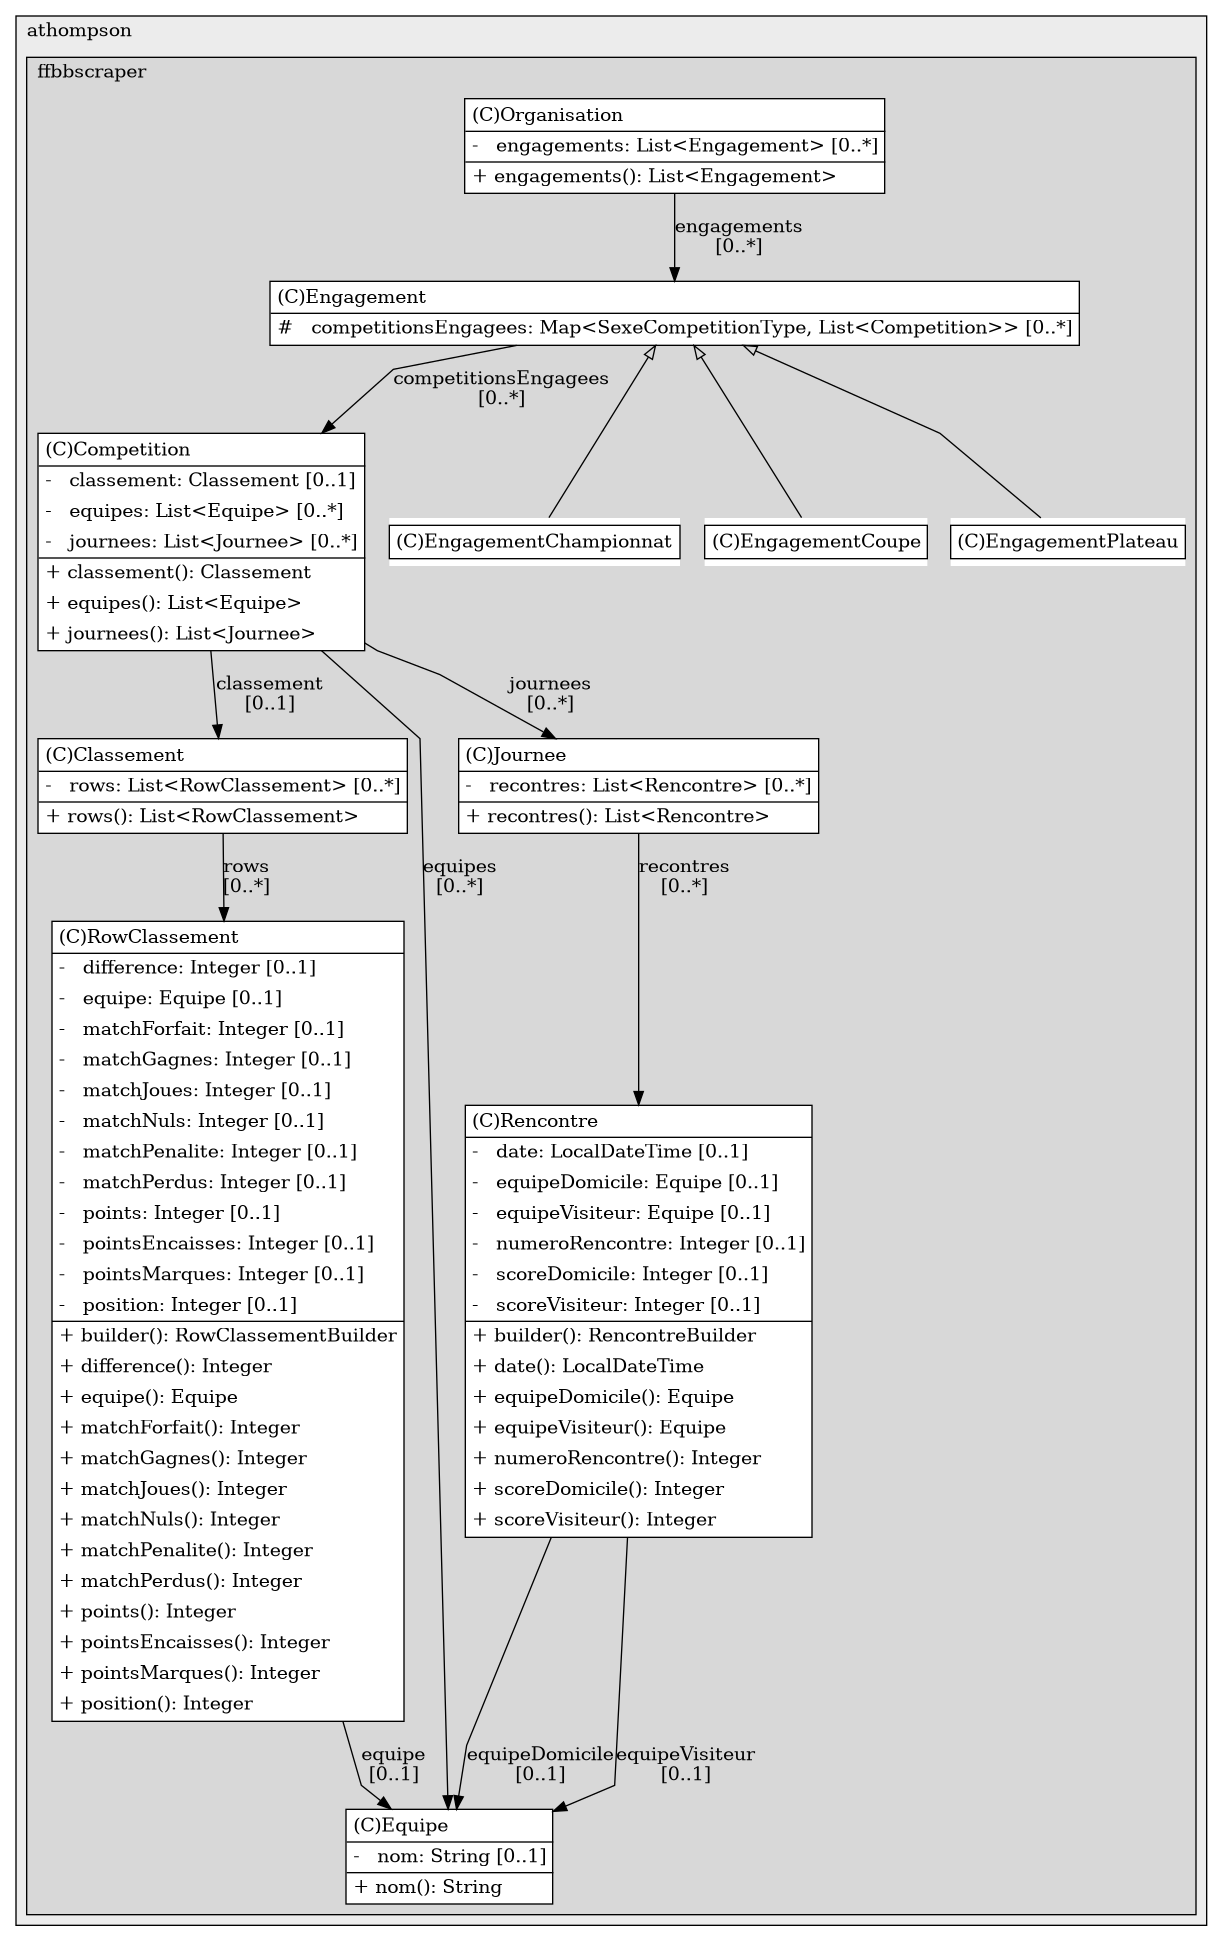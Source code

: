 @startuml

/' diagram meta data start
config=StructureConfiguration;
{
  "projectClassification": {
    "searchMode": "OpenProject", // OpenProject, AllProjects
    "includedProjects": "",
    "pathEndKeywords": "*.impl",
    "isClientPath": "",
    "isClientName": "",
    "isTestPath": "",
    "isTestName": "",
    "isMappingPath": "",
    "isMappingName": "",
    "isDataAccessPath": "",
    "isDataAccessName": "",
    "isDataStructurePath": "",
    "isDataStructureName": "",
    "isInterfaceStructuresPath": "",
    "isInterfaceStructuresName": "",
    "isEntryPointPath": "",
    "isEntryPointName": "",
    "treatFinalFieldsAsMandatory": false
  },
  "graphRestriction": {
    "classPackageExcludeFilter": "",
    "classPackageIncludeFilter": "",
    "classNameExcludeFilter": "",
    "classNameIncludeFilter": "",
    "methodNameExcludeFilter": "",
    "methodNameIncludeFilter": "",
    "removeByInheritance": "", // inheritance/annotation based filtering is done in a second step
    "removeByAnnotation": "",
    "removeByClassPackage": "", // cleanup the graph after inheritance/annotation based filtering is done
    "removeByClassName": "",
    "cutMappings": false,
    "cutEnum": true,
    "cutTests": true,
    "cutClient": true,
    "cutDataAccess": false,
    "cutInterfaceStructures": false,
    "cutDataStructures": false,
    "cutGetterAndSetter": true,
    "cutConstructors": true
  },
  "graphTraversal": {
    "forwardDepth": 6,
    "backwardDepth": 6,
    "classPackageExcludeFilter": "",
    "classPackageIncludeFilter": "",
    "classNameExcludeFilter": "",
    "classNameIncludeFilter": "",
    "methodNameExcludeFilter": "",
    "methodNameIncludeFilter": "",
    "hideMappings": false,
    "hideDataStructures": false,
    "hidePrivateMethods": true,
    "hideInterfaceCalls": true, // indirection: implementation -> interface (is hidden) -> implementation
    "onlyShowApplicationEntryPoints": false, // root node is included
    "useMethodCallsForStructureDiagram": "ForwardOnly" // ForwardOnly, BothDirections, No
  },
  "details": {
    "aggregation": "GroupByClass", // ByClass, GroupByClass, None
    "showClassGenericTypes": true,
    "showMethods": true,
    "showMethodParameterNames": true,
    "showMethodParameterTypes": true,
    "showMethodReturnType": true,
    "showPackageLevels": 2,
    "showDetailedClassStructure": true
  },
  "rootClass": "fr.athompson.ffbbscraper.entities.Organisation",
  "extensionCallbackMethod": "" // qualified.class.name#methodName - signature: public static String method(String)
}
diagram meta data end '/



digraph g {
    rankdir="TB"
    splines=polyline
    

'nodes 
subgraph cluster_2128802603 { 
   	label=athompson
	labeljust=l
	fillcolor="#ececec"
	style=filled
   
   subgraph cluster_1483982757 { 
   	label=ffbbscraper
	labeljust=l
	fillcolor="#d8d8d8"
	style=filled
   
   Classement1582505299[
	label=<<TABLE BORDER="1" CELLBORDER="0" CELLPADDING="4" CELLSPACING="0">
<TR><TD ALIGN="LEFT" >(C)Classement</TD></TR>
<HR/>
<TR><TD ALIGN="LEFT" >-   rows: List&lt;RowClassement&gt; [0..*]</TD></TR>
<HR/>
<TR><TD ALIGN="LEFT" >+ rows(): List&lt;RowClassement&gt;</TD></TR>
</TABLE>>
	style=filled
	margin=0
	shape=plaintext
	fillcolor="#FFFFFF"
];

Competition1250455220[
	label=<<TABLE BORDER="1" CELLBORDER="0" CELLPADDING="4" CELLSPACING="0">
<TR><TD ALIGN="LEFT" >(C)Competition</TD></TR>
<HR/>
<TR><TD ALIGN="LEFT" >-   classement: Classement [0..1]</TD></TR>
<TR><TD ALIGN="LEFT" >-   equipes: List&lt;Equipe&gt; [0..*]</TD></TR>
<TR><TD ALIGN="LEFT" >-   journees: List&lt;Journee&gt; [0..*]</TD></TR>
<HR/>
<TR><TD ALIGN="LEFT" >+ classement(): Classement</TD></TR>
<TR><TD ALIGN="LEFT" >+ equipes(): List&lt;Equipe&gt;</TD></TR>
<TR><TD ALIGN="LEFT" >+ journees(): List&lt;Journee&gt;</TD></TR>
</TABLE>>
	style=filled
	margin=0
	shape=plaintext
	fillcolor="#FFFFFF"
];

Engagement1432706593[
	label=<<TABLE BORDER="1" CELLBORDER="0" CELLPADDING="4" CELLSPACING="0">
<TR><TD ALIGN="LEFT" >(C)Engagement</TD></TR>
<HR/>
<TR><TD ALIGN="LEFT" >#   competitionsEngagees: Map&lt;SexeCompetitionType, List&lt;Competition&gt;&gt; [0..*]</TD></TR>
</TABLE>>
	style=filled
	margin=0
	shape=plaintext
	fillcolor="#FFFFFF"
];

EngagementChampionnat1432706593[
	label=<<TABLE BORDER="1" CELLBORDER="0" CELLPADDING="4" CELLSPACING="0">
<TR><TD ALIGN="LEFT" >(C)EngagementChampionnat</TD></TR>
</TABLE>>
	style=filled
	margin=0
	shape=plaintext
	fillcolor="#FFFFFF"
];

EngagementCoupe1432706593[
	label=<<TABLE BORDER="1" CELLBORDER="0" CELLPADDING="4" CELLSPACING="0">
<TR><TD ALIGN="LEFT" >(C)EngagementCoupe</TD></TR>
</TABLE>>
	style=filled
	margin=0
	shape=plaintext
	fillcolor="#FFFFFF"
];

EngagementPlateau1432706593[
	label=<<TABLE BORDER="1" CELLBORDER="0" CELLPADDING="4" CELLSPACING="0">
<TR><TD ALIGN="LEFT" >(C)EngagementPlateau</TD></TR>
</TABLE>>
	style=filled
	margin=0
	shape=plaintext
	fillcolor="#FFFFFF"
];

Equipe1250455220[
	label=<<TABLE BORDER="1" CELLBORDER="0" CELLPADDING="4" CELLSPACING="0">
<TR><TD ALIGN="LEFT" >(C)Equipe</TD></TR>
<HR/>
<TR><TD ALIGN="LEFT" >-   nom: String [0..1]</TD></TR>
<HR/>
<TR><TD ALIGN="LEFT" >+ nom(): String</TD></TR>
</TABLE>>
	style=filled
	margin=0
	shape=plaintext
	fillcolor="#FFFFFF"
];

Journee1250455220[
	label=<<TABLE BORDER="1" CELLBORDER="0" CELLPADDING="4" CELLSPACING="0">
<TR><TD ALIGN="LEFT" >(C)Journee</TD></TR>
<HR/>
<TR><TD ALIGN="LEFT" >-   recontres: List&lt;Rencontre&gt; [0..*]</TD></TR>
<HR/>
<TR><TD ALIGN="LEFT" >+ recontres(): List&lt;Rencontre&gt;</TD></TR>
</TABLE>>
	style=filled
	margin=0
	shape=plaintext
	fillcolor="#FFFFFF"
];

Organisation1250455220[
	label=<<TABLE BORDER="1" CELLBORDER="0" CELLPADDING="4" CELLSPACING="0">
<TR><TD ALIGN="LEFT" >(C)Organisation</TD></TR>
<HR/>
<TR><TD ALIGN="LEFT" >-   engagements: List&lt;Engagement&gt; [0..*]</TD></TR>
<HR/>
<TR><TD ALIGN="LEFT" >+ engagements(): List&lt;Engagement&gt;</TD></TR>
</TABLE>>
	style=filled
	margin=0
	shape=plaintext
	fillcolor="#FFFFFF"
];

Rencontre1250455220[
	label=<<TABLE BORDER="1" CELLBORDER="0" CELLPADDING="4" CELLSPACING="0">
<TR><TD ALIGN="LEFT" >(C)Rencontre</TD></TR>
<HR/>
<TR><TD ALIGN="LEFT" >-   date: LocalDateTime [0..1]</TD></TR>
<TR><TD ALIGN="LEFT" >-   equipeDomicile: Equipe [0..1]</TD></TR>
<TR><TD ALIGN="LEFT" >-   equipeVisiteur: Equipe [0..1]</TD></TR>
<TR><TD ALIGN="LEFT" >-   numeroRencontre: Integer [0..1]</TD></TR>
<TR><TD ALIGN="LEFT" >-   scoreDomicile: Integer [0..1]</TD></TR>
<TR><TD ALIGN="LEFT" >-   scoreVisiteur: Integer [0..1]</TD></TR>
<HR/>
<TR><TD ALIGN="LEFT" >+ builder(): RencontreBuilder</TD></TR>
<TR><TD ALIGN="LEFT" >+ date(): LocalDateTime</TD></TR>
<TR><TD ALIGN="LEFT" >+ equipeDomicile(): Equipe</TD></TR>
<TR><TD ALIGN="LEFT" >+ equipeVisiteur(): Equipe</TD></TR>
<TR><TD ALIGN="LEFT" >+ numeroRencontre(): Integer</TD></TR>
<TR><TD ALIGN="LEFT" >+ scoreDomicile(): Integer</TD></TR>
<TR><TD ALIGN="LEFT" >+ scoreVisiteur(): Integer</TD></TR>
</TABLE>>
	style=filled
	margin=0
	shape=plaintext
	fillcolor="#FFFFFF"
];

RowClassement1582505299[
	label=<<TABLE BORDER="1" CELLBORDER="0" CELLPADDING="4" CELLSPACING="0">
<TR><TD ALIGN="LEFT" >(C)RowClassement</TD></TR>
<HR/>
<TR><TD ALIGN="LEFT" >-   difference: Integer [0..1]</TD></TR>
<TR><TD ALIGN="LEFT" >-   equipe: Equipe [0..1]</TD></TR>
<TR><TD ALIGN="LEFT" >-   matchForfait: Integer [0..1]</TD></TR>
<TR><TD ALIGN="LEFT" >-   matchGagnes: Integer [0..1]</TD></TR>
<TR><TD ALIGN="LEFT" >-   matchJoues: Integer [0..1]</TD></TR>
<TR><TD ALIGN="LEFT" >-   matchNuls: Integer [0..1]</TD></TR>
<TR><TD ALIGN="LEFT" >-   matchPenalite: Integer [0..1]</TD></TR>
<TR><TD ALIGN="LEFT" >-   matchPerdus: Integer [0..1]</TD></TR>
<TR><TD ALIGN="LEFT" >-   points: Integer [0..1]</TD></TR>
<TR><TD ALIGN="LEFT" >-   pointsEncaisses: Integer [0..1]</TD></TR>
<TR><TD ALIGN="LEFT" >-   pointsMarques: Integer [0..1]</TD></TR>
<TR><TD ALIGN="LEFT" >-   position: Integer [0..1]</TD></TR>
<HR/>
<TR><TD ALIGN="LEFT" >+ builder(): RowClassementBuilder</TD></TR>
<TR><TD ALIGN="LEFT" >+ difference(): Integer</TD></TR>
<TR><TD ALIGN="LEFT" >+ equipe(): Equipe</TD></TR>
<TR><TD ALIGN="LEFT" >+ matchForfait(): Integer</TD></TR>
<TR><TD ALIGN="LEFT" >+ matchGagnes(): Integer</TD></TR>
<TR><TD ALIGN="LEFT" >+ matchJoues(): Integer</TD></TR>
<TR><TD ALIGN="LEFT" >+ matchNuls(): Integer</TD></TR>
<TR><TD ALIGN="LEFT" >+ matchPenalite(): Integer</TD></TR>
<TR><TD ALIGN="LEFT" >+ matchPerdus(): Integer</TD></TR>
<TR><TD ALIGN="LEFT" >+ points(): Integer</TD></TR>
<TR><TD ALIGN="LEFT" >+ pointsEncaisses(): Integer</TD></TR>
<TR><TD ALIGN="LEFT" >+ pointsMarques(): Integer</TD></TR>
<TR><TD ALIGN="LEFT" >+ position(): Integer</TD></TR>
</TABLE>>
	style=filled
	margin=0
	shape=plaintext
	fillcolor="#FFFFFF"
];
} 
} 

'edges    
Classement1582505299 -> RowClassement1582505299[label="rows
[0..*]"];
Competition1250455220 -> Classement1582505299[label="classement
[0..1]"];
Competition1250455220 -> Equipe1250455220[label="equipes
[0..*]"];
Competition1250455220 -> Journee1250455220[label="journees
[0..*]"];
Engagement1432706593 -> Competition1250455220[label="competitionsEngagees
[0..*]"];
Engagement1432706593 -> EngagementChampionnat1432706593[arrowhead=none, arrowtail=empty, dir=both];
Engagement1432706593 -> EngagementCoupe1432706593[arrowhead=none, arrowtail=empty, dir=both];
Engagement1432706593 -> EngagementPlateau1432706593[arrowhead=none, arrowtail=empty, dir=both];
Journee1250455220 -> Rencontre1250455220[label="recontres
[0..*]"];
Organisation1250455220 -> Engagement1432706593[label="engagements
[0..*]"];
Rencontre1250455220 -> Equipe1250455220[label="equipeDomicile
[0..1]"];
Rencontre1250455220 -> Equipe1250455220[label="equipeVisiteur
[0..1]"];
RowClassement1582505299 -> Equipe1250455220[label="equipe
[0..1]"];
    
}
@enduml